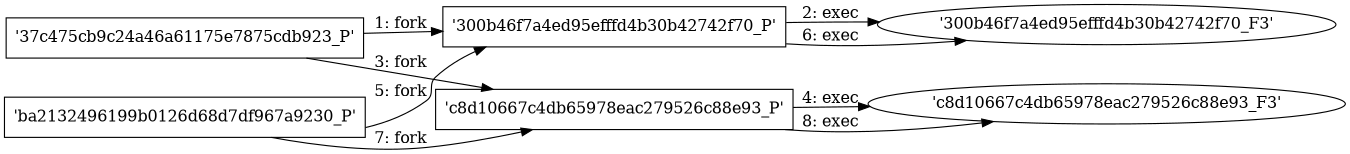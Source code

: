 digraph "D:\Learning\Paper\apt\基于CTI的攻击预警\Dataset\攻击图\ASGfromALLCTI\Approach links in e-mail with caution.dot" {
rankdir="LR"
size="9"
fixedsize="false"
splines="true"
nodesep=0.3
ranksep=0
fontsize=10
overlap="scalexy"
engine= "neato"
	"'37c475cb9c24a46a61175e7875cdb923_P'" [node_type=Process shape=box]
	"'300b46f7a4ed95efffd4b30b42742f70_P'" [node_type=Process shape=box]
	"'37c475cb9c24a46a61175e7875cdb923_P'" -> "'300b46f7a4ed95efffd4b30b42742f70_P'" [label="1: fork"]
	"'300b46f7a4ed95efffd4b30b42742f70_P'" [node_type=Process shape=box]
	"'300b46f7a4ed95efffd4b30b42742f70_F3'" [node_type=File shape=ellipse]
	"'300b46f7a4ed95efffd4b30b42742f70_P'" -> "'300b46f7a4ed95efffd4b30b42742f70_F3'" [label="2: exec"]
	"'37c475cb9c24a46a61175e7875cdb923_P'" [node_type=Process shape=box]
	"'c8d10667c4db65978eac279526c88e93_P'" [node_type=Process shape=box]
	"'37c475cb9c24a46a61175e7875cdb923_P'" -> "'c8d10667c4db65978eac279526c88e93_P'" [label="3: fork"]
	"'c8d10667c4db65978eac279526c88e93_P'" [node_type=Process shape=box]
	"'c8d10667c4db65978eac279526c88e93_F3'" [node_type=File shape=ellipse]
	"'c8d10667c4db65978eac279526c88e93_P'" -> "'c8d10667c4db65978eac279526c88e93_F3'" [label="4: exec"]
	"'ba2132496199b0126d68d7df967a9230_P'" [node_type=Process shape=box]
	"'300b46f7a4ed95efffd4b30b42742f70_P'" [node_type=Process shape=box]
	"'ba2132496199b0126d68d7df967a9230_P'" -> "'300b46f7a4ed95efffd4b30b42742f70_P'" [label="5: fork"]
	"'300b46f7a4ed95efffd4b30b42742f70_P'" [node_type=Process shape=box]
	"'300b46f7a4ed95efffd4b30b42742f70_F3'" [node_type=File shape=ellipse]
	"'300b46f7a4ed95efffd4b30b42742f70_P'" -> "'300b46f7a4ed95efffd4b30b42742f70_F3'" [label="6: exec"]
	"'ba2132496199b0126d68d7df967a9230_P'" [node_type=Process shape=box]
	"'c8d10667c4db65978eac279526c88e93_P'" [node_type=Process shape=box]
	"'ba2132496199b0126d68d7df967a9230_P'" -> "'c8d10667c4db65978eac279526c88e93_P'" [label="7: fork"]
	"'c8d10667c4db65978eac279526c88e93_P'" [node_type=Process shape=box]
	"'c8d10667c4db65978eac279526c88e93_F3'" [node_type=File shape=ellipse]
	"'c8d10667c4db65978eac279526c88e93_P'" -> "'c8d10667c4db65978eac279526c88e93_F3'" [label="8: exec"]
}
